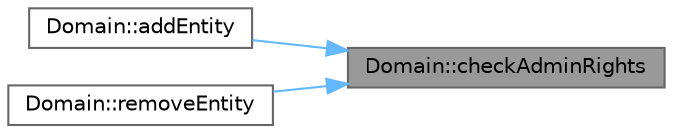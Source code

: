 digraph "Domain::checkAdminRights"
{
 // LATEX_PDF_SIZE
  bgcolor="transparent";
  edge [fontname=Helvetica,fontsize=10,labelfontname=Helvetica,labelfontsize=10];
  node [fontname=Helvetica,fontsize=10,shape=box,height=0.2,width=0.4];
  rankdir="RL";
  Node1 [id="Node000001",label="Domain::checkAdminRights",height=0.2,width=0.4,color="gray40", fillcolor="grey60", style="filled", fontcolor="black",tooltip="Проверяет права доступа пользователя на выполнение операций в домене."];
  Node1 -> Node2 [id="edge1_Node000001_Node000002",dir="back",color="steelblue1",style="solid",tooltip=" "];
  Node2 [id="Node000002",label="Domain::addEntity",height=0.2,width=0.4,color="grey40", fillcolor="white", style="filled",URL="$class_domain.html#a75e35705ac706c1e7625b9368bc4b285",tooltip="Добавляет сущность в домен."];
  Node1 -> Node3 [id="edge2_Node000001_Node000003",dir="back",color="steelblue1",style="solid",tooltip=" "];
  Node3 [id="Node000003",label="Domain::removeEntity",height=0.2,width=0.4,color="grey40", fillcolor="white", style="filled",URL="$class_domain.html#a1714c6388cae086849fb17041273df62",tooltip="Удаляет сущность из домена по идентификатору."];
}
